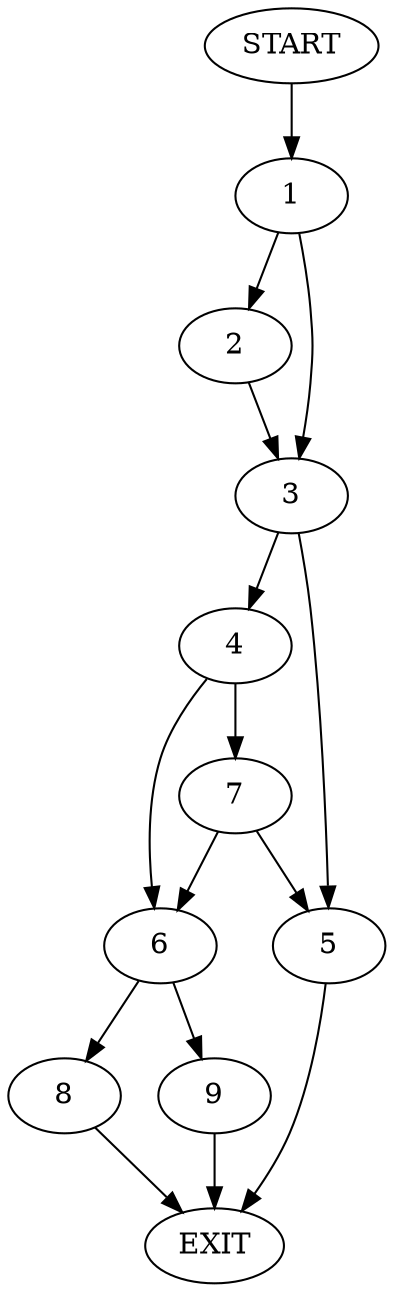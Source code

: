 digraph {
0 [label="START"]
10 [label="EXIT"]
0 -> 1
1 -> 2
1 -> 3
2 -> 3
3 -> 4
3 -> 5
5 -> 10
4 -> 6
4 -> 7
7 -> 6
7 -> 5
6 -> 8
6 -> 9
8 -> 10
9 -> 10
}
